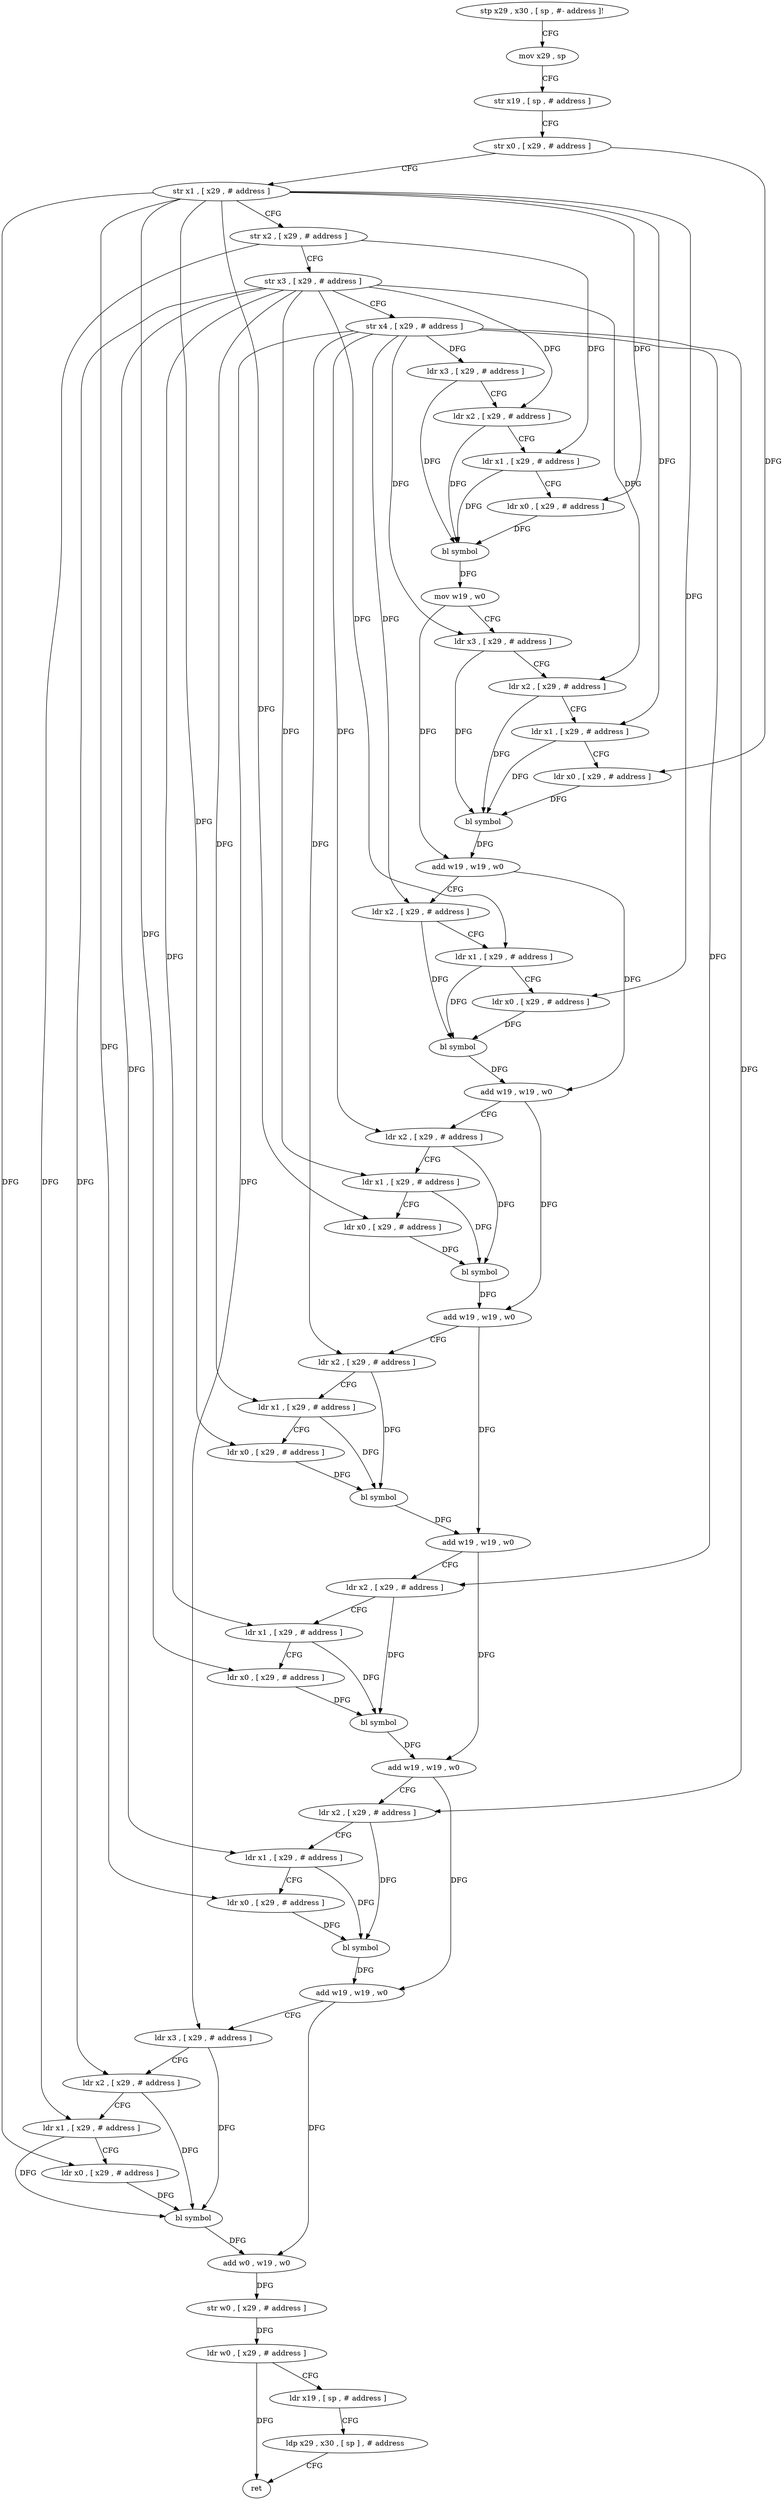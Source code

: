 digraph "func" {
"134880" [label = "stp x29 , x30 , [ sp , #- address ]!" ]
"134884" [label = "mov x29 , sp" ]
"134888" [label = "str x19 , [ sp , # address ]" ]
"134892" [label = "str x0 , [ x29 , # address ]" ]
"134896" [label = "str x1 , [ x29 , # address ]" ]
"134900" [label = "str x2 , [ x29 , # address ]" ]
"134904" [label = "str x3 , [ x29 , # address ]" ]
"134908" [label = "str x4 , [ x29 , # address ]" ]
"134912" [label = "ldr x3 , [ x29 , # address ]" ]
"134916" [label = "ldr x2 , [ x29 , # address ]" ]
"134920" [label = "ldr x1 , [ x29 , # address ]" ]
"134924" [label = "ldr x0 , [ x29 , # address ]" ]
"134928" [label = "bl symbol" ]
"134932" [label = "mov w19 , w0" ]
"134936" [label = "ldr x3 , [ x29 , # address ]" ]
"134940" [label = "ldr x2 , [ x29 , # address ]" ]
"134944" [label = "ldr x1 , [ x29 , # address ]" ]
"134948" [label = "ldr x0 , [ x29 , # address ]" ]
"134952" [label = "bl symbol" ]
"134956" [label = "add w19 , w19 , w0" ]
"134960" [label = "ldr x2 , [ x29 , # address ]" ]
"134964" [label = "ldr x1 , [ x29 , # address ]" ]
"134968" [label = "ldr x0 , [ x29 , # address ]" ]
"134972" [label = "bl symbol" ]
"134976" [label = "add w19 , w19 , w0" ]
"134980" [label = "ldr x2 , [ x29 , # address ]" ]
"134984" [label = "ldr x1 , [ x29 , # address ]" ]
"134988" [label = "ldr x0 , [ x29 , # address ]" ]
"134992" [label = "bl symbol" ]
"134996" [label = "add w19 , w19 , w0" ]
"135000" [label = "ldr x2 , [ x29 , # address ]" ]
"135004" [label = "ldr x1 , [ x29 , # address ]" ]
"135008" [label = "ldr x0 , [ x29 , # address ]" ]
"135012" [label = "bl symbol" ]
"135016" [label = "add w19 , w19 , w0" ]
"135020" [label = "ldr x2 , [ x29 , # address ]" ]
"135024" [label = "ldr x1 , [ x29 , # address ]" ]
"135028" [label = "ldr x0 , [ x29 , # address ]" ]
"135032" [label = "bl symbol" ]
"135036" [label = "add w19 , w19 , w0" ]
"135040" [label = "ldr x2 , [ x29 , # address ]" ]
"135044" [label = "ldr x1 , [ x29 , # address ]" ]
"135048" [label = "ldr x0 , [ x29 , # address ]" ]
"135052" [label = "bl symbol" ]
"135056" [label = "add w19 , w19 , w0" ]
"135060" [label = "ldr x3 , [ x29 , # address ]" ]
"135064" [label = "ldr x2 , [ x29 , # address ]" ]
"135068" [label = "ldr x1 , [ x29 , # address ]" ]
"135072" [label = "ldr x0 , [ x29 , # address ]" ]
"135076" [label = "bl symbol" ]
"135080" [label = "add w0 , w19 , w0" ]
"135084" [label = "str w0 , [ x29 , # address ]" ]
"135088" [label = "ldr w0 , [ x29 , # address ]" ]
"135092" [label = "ldr x19 , [ sp , # address ]" ]
"135096" [label = "ldp x29 , x30 , [ sp ] , # address" ]
"135100" [label = "ret" ]
"134880" -> "134884" [ label = "CFG" ]
"134884" -> "134888" [ label = "CFG" ]
"134888" -> "134892" [ label = "CFG" ]
"134892" -> "134896" [ label = "CFG" ]
"134892" -> "134948" [ label = "DFG" ]
"134896" -> "134900" [ label = "CFG" ]
"134896" -> "134924" [ label = "DFG" ]
"134896" -> "134944" [ label = "DFG" ]
"134896" -> "134968" [ label = "DFG" ]
"134896" -> "134988" [ label = "DFG" ]
"134896" -> "135008" [ label = "DFG" ]
"134896" -> "135028" [ label = "DFG" ]
"134896" -> "135048" [ label = "DFG" ]
"134896" -> "135072" [ label = "DFG" ]
"134900" -> "134904" [ label = "CFG" ]
"134900" -> "134920" [ label = "DFG" ]
"134900" -> "135068" [ label = "DFG" ]
"134904" -> "134908" [ label = "CFG" ]
"134904" -> "134916" [ label = "DFG" ]
"134904" -> "134940" [ label = "DFG" ]
"134904" -> "134964" [ label = "DFG" ]
"134904" -> "134984" [ label = "DFG" ]
"134904" -> "135004" [ label = "DFG" ]
"134904" -> "135024" [ label = "DFG" ]
"134904" -> "135044" [ label = "DFG" ]
"134904" -> "135064" [ label = "DFG" ]
"134908" -> "134912" [ label = "DFG" ]
"134908" -> "134936" [ label = "DFG" ]
"134908" -> "134960" [ label = "DFG" ]
"134908" -> "134980" [ label = "DFG" ]
"134908" -> "135000" [ label = "DFG" ]
"134908" -> "135020" [ label = "DFG" ]
"134908" -> "135040" [ label = "DFG" ]
"134908" -> "135060" [ label = "DFG" ]
"134912" -> "134916" [ label = "CFG" ]
"134912" -> "134928" [ label = "DFG" ]
"134916" -> "134920" [ label = "CFG" ]
"134916" -> "134928" [ label = "DFG" ]
"134920" -> "134924" [ label = "CFG" ]
"134920" -> "134928" [ label = "DFG" ]
"134924" -> "134928" [ label = "DFG" ]
"134928" -> "134932" [ label = "DFG" ]
"134932" -> "134936" [ label = "CFG" ]
"134932" -> "134956" [ label = "DFG" ]
"134936" -> "134940" [ label = "CFG" ]
"134936" -> "134952" [ label = "DFG" ]
"134940" -> "134944" [ label = "CFG" ]
"134940" -> "134952" [ label = "DFG" ]
"134944" -> "134948" [ label = "CFG" ]
"134944" -> "134952" [ label = "DFG" ]
"134948" -> "134952" [ label = "DFG" ]
"134952" -> "134956" [ label = "DFG" ]
"134956" -> "134960" [ label = "CFG" ]
"134956" -> "134976" [ label = "DFG" ]
"134960" -> "134964" [ label = "CFG" ]
"134960" -> "134972" [ label = "DFG" ]
"134964" -> "134968" [ label = "CFG" ]
"134964" -> "134972" [ label = "DFG" ]
"134968" -> "134972" [ label = "DFG" ]
"134972" -> "134976" [ label = "DFG" ]
"134976" -> "134980" [ label = "CFG" ]
"134976" -> "134996" [ label = "DFG" ]
"134980" -> "134984" [ label = "CFG" ]
"134980" -> "134992" [ label = "DFG" ]
"134984" -> "134988" [ label = "CFG" ]
"134984" -> "134992" [ label = "DFG" ]
"134988" -> "134992" [ label = "DFG" ]
"134992" -> "134996" [ label = "DFG" ]
"134996" -> "135000" [ label = "CFG" ]
"134996" -> "135016" [ label = "DFG" ]
"135000" -> "135004" [ label = "CFG" ]
"135000" -> "135012" [ label = "DFG" ]
"135004" -> "135008" [ label = "CFG" ]
"135004" -> "135012" [ label = "DFG" ]
"135008" -> "135012" [ label = "DFG" ]
"135012" -> "135016" [ label = "DFG" ]
"135016" -> "135020" [ label = "CFG" ]
"135016" -> "135036" [ label = "DFG" ]
"135020" -> "135024" [ label = "CFG" ]
"135020" -> "135032" [ label = "DFG" ]
"135024" -> "135028" [ label = "CFG" ]
"135024" -> "135032" [ label = "DFG" ]
"135028" -> "135032" [ label = "DFG" ]
"135032" -> "135036" [ label = "DFG" ]
"135036" -> "135040" [ label = "CFG" ]
"135036" -> "135056" [ label = "DFG" ]
"135040" -> "135044" [ label = "CFG" ]
"135040" -> "135052" [ label = "DFG" ]
"135044" -> "135048" [ label = "CFG" ]
"135044" -> "135052" [ label = "DFG" ]
"135048" -> "135052" [ label = "DFG" ]
"135052" -> "135056" [ label = "DFG" ]
"135056" -> "135060" [ label = "CFG" ]
"135056" -> "135080" [ label = "DFG" ]
"135060" -> "135064" [ label = "CFG" ]
"135060" -> "135076" [ label = "DFG" ]
"135064" -> "135068" [ label = "CFG" ]
"135064" -> "135076" [ label = "DFG" ]
"135068" -> "135072" [ label = "CFG" ]
"135068" -> "135076" [ label = "DFG" ]
"135072" -> "135076" [ label = "DFG" ]
"135076" -> "135080" [ label = "DFG" ]
"135080" -> "135084" [ label = "DFG" ]
"135084" -> "135088" [ label = "DFG" ]
"135088" -> "135092" [ label = "CFG" ]
"135088" -> "135100" [ label = "DFG" ]
"135092" -> "135096" [ label = "CFG" ]
"135096" -> "135100" [ label = "CFG" ]
}

